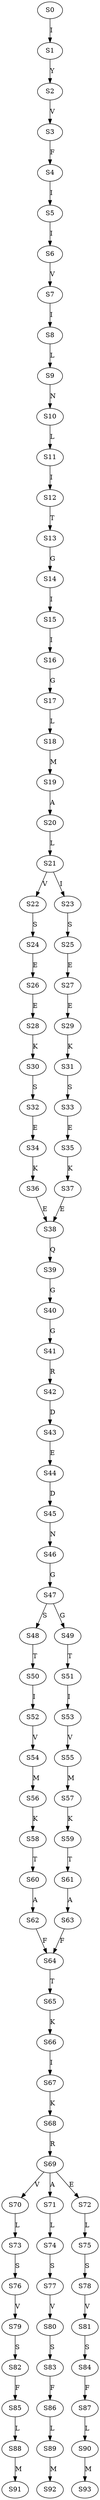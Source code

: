 strict digraph  {
	S0 -> S1 [ label = I ];
	S1 -> S2 [ label = Y ];
	S2 -> S3 [ label = V ];
	S3 -> S4 [ label = F ];
	S4 -> S5 [ label = I ];
	S5 -> S6 [ label = I ];
	S6 -> S7 [ label = V ];
	S7 -> S8 [ label = I ];
	S8 -> S9 [ label = L ];
	S9 -> S10 [ label = N ];
	S10 -> S11 [ label = L ];
	S11 -> S12 [ label = I ];
	S12 -> S13 [ label = T ];
	S13 -> S14 [ label = G ];
	S14 -> S15 [ label = I ];
	S15 -> S16 [ label = I ];
	S16 -> S17 [ label = G ];
	S17 -> S18 [ label = L ];
	S18 -> S19 [ label = M ];
	S19 -> S20 [ label = A ];
	S20 -> S21 [ label = L ];
	S21 -> S22 [ label = V ];
	S21 -> S23 [ label = I ];
	S22 -> S24 [ label = S ];
	S23 -> S25 [ label = S ];
	S24 -> S26 [ label = E ];
	S25 -> S27 [ label = E ];
	S26 -> S28 [ label = E ];
	S27 -> S29 [ label = E ];
	S28 -> S30 [ label = K ];
	S29 -> S31 [ label = K ];
	S30 -> S32 [ label = S ];
	S31 -> S33 [ label = S ];
	S32 -> S34 [ label = E ];
	S33 -> S35 [ label = E ];
	S34 -> S36 [ label = K ];
	S35 -> S37 [ label = K ];
	S36 -> S38 [ label = E ];
	S37 -> S38 [ label = E ];
	S38 -> S39 [ label = Q ];
	S39 -> S40 [ label = G ];
	S40 -> S41 [ label = G ];
	S41 -> S42 [ label = R ];
	S42 -> S43 [ label = D ];
	S43 -> S44 [ label = E ];
	S44 -> S45 [ label = D ];
	S45 -> S46 [ label = N ];
	S46 -> S47 [ label = G ];
	S47 -> S48 [ label = S ];
	S47 -> S49 [ label = G ];
	S48 -> S50 [ label = T ];
	S49 -> S51 [ label = T ];
	S50 -> S52 [ label = I ];
	S51 -> S53 [ label = I ];
	S52 -> S54 [ label = V ];
	S53 -> S55 [ label = V ];
	S54 -> S56 [ label = M ];
	S55 -> S57 [ label = M ];
	S56 -> S58 [ label = K ];
	S57 -> S59 [ label = K ];
	S58 -> S60 [ label = T ];
	S59 -> S61 [ label = T ];
	S60 -> S62 [ label = A ];
	S61 -> S63 [ label = A ];
	S62 -> S64 [ label = F ];
	S63 -> S64 [ label = F ];
	S64 -> S65 [ label = T ];
	S65 -> S66 [ label = K ];
	S66 -> S67 [ label = I ];
	S67 -> S68 [ label = K ];
	S68 -> S69 [ label = R ];
	S69 -> S70 [ label = V ];
	S69 -> S71 [ label = A ];
	S69 -> S72 [ label = E ];
	S70 -> S73 [ label = L ];
	S71 -> S74 [ label = L ];
	S72 -> S75 [ label = L ];
	S73 -> S76 [ label = S ];
	S74 -> S77 [ label = S ];
	S75 -> S78 [ label = S ];
	S76 -> S79 [ label = V ];
	S77 -> S80 [ label = V ];
	S78 -> S81 [ label = V ];
	S79 -> S82 [ label = S ];
	S80 -> S83 [ label = S ];
	S81 -> S84 [ label = S ];
	S82 -> S85 [ label = F ];
	S83 -> S86 [ label = F ];
	S84 -> S87 [ label = F ];
	S85 -> S88 [ label = L ];
	S86 -> S89 [ label = L ];
	S87 -> S90 [ label = L ];
	S88 -> S91 [ label = M ];
	S89 -> S92 [ label = M ];
	S90 -> S93 [ label = M ];
}
